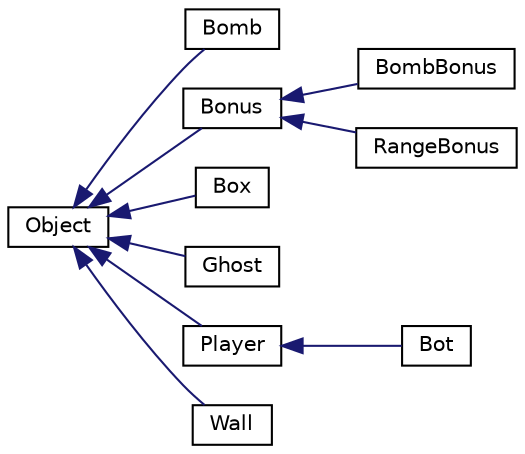 digraph "Graphical Class Hierarchy"
{
 // LATEX_PDF_SIZE
  edge [fontname="Helvetica",fontsize="10",labelfontname="Helvetica",labelfontsize="10"];
  node [fontname="Helvetica",fontsize="10",shape=record];
  rankdir="LR";
  Node0 [label="Object",height=0.2,width=0.4,color="black", fillcolor="white", style="filled",URL="$class_object.html",tooltip=" "];
  Node0 -> Node1 [dir="back",color="midnightblue",fontsize="10",style="solid",fontname="Helvetica"];
  Node1 [label="Bomb",height=0.2,width=0.4,color="black", fillcolor="white", style="filled",URL="$class_bomb.html",tooltip=" "];
  Node0 -> Node2 [dir="back",color="midnightblue",fontsize="10",style="solid",fontname="Helvetica"];
  Node2 [label="Bonus",height=0.2,width=0.4,color="black", fillcolor="white", style="filled",URL="$class_bonus.html",tooltip=" "];
  Node2 -> Node3 [dir="back",color="midnightblue",fontsize="10",style="solid",fontname="Helvetica"];
  Node3 [label="BombBonus",height=0.2,width=0.4,color="black", fillcolor="white", style="filled",URL="$class_bomb_bonus.html",tooltip=" "];
  Node2 -> Node4 [dir="back",color="midnightblue",fontsize="10",style="solid",fontname="Helvetica"];
  Node4 [label="RangeBonus",height=0.2,width=0.4,color="black", fillcolor="white", style="filled",URL="$class_range_bonus.html",tooltip=" "];
  Node0 -> Node5 [dir="back",color="midnightblue",fontsize="10",style="solid",fontname="Helvetica"];
  Node5 [label="Box",height=0.2,width=0.4,color="black", fillcolor="white", style="filled",URL="$class_box.html",tooltip=" "];
  Node0 -> Node6 [dir="back",color="midnightblue",fontsize="10",style="solid",fontname="Helvetica"];
  Node6 [label="Ghost",height=0.2,width=0.4,color="black", fillcolor="white", style="filled",URL="$class_ghost.html",tooltip=" "];
  Node0 -> Node7 [dir="back",color="midnightblue",fontsize="10",style="solid",fontname="Helvetica"];
  Node7 [label="Player",height=0.2,width=0.4,color="black", fillcolor="white", style="filled",URL="$class_player.html",tooltip=" "];
  Node7 -> Node8 [dir="back",color="midnightblue",fontsize="10",style="solid",fontname="Helvetica"];
  Node8 [label="Bot",height=0.2,width=0.4,color="black", fillcolor="white", style="filled",URL="$class_bot.html",tooltip=" "];
  Node0 -> Node9 [dir="back",color="midnightblue",fontsize="10",style="solid",fontname="Helvetica"];
  Node9 [label="Wall",height=0.2,width=0.4,color="black", fillcolor="white", style="filled",URL="$class_wall.html",tooltip=" "];
}
